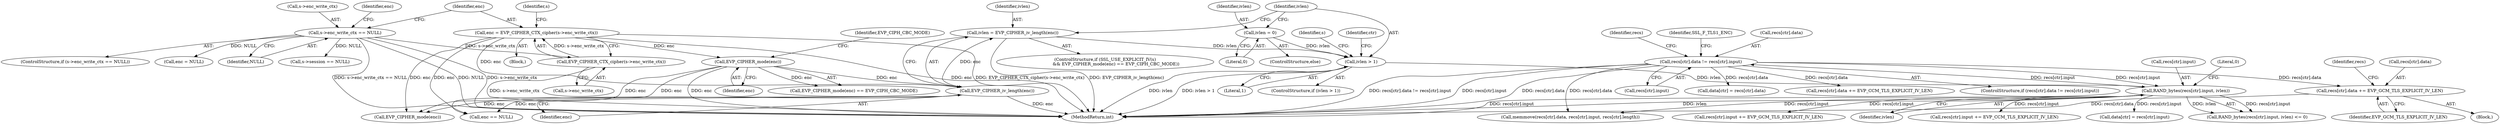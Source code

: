 digraph "0_openssl_4ad93618d26a3ea23d36ad5498ff4f59eff3a4d2_2@array" {
"1000786" [label="(Call,recs[ctr].data += EVP_GCM_TLS_EXPLICIT_IV_LEN)"];
"1000214" [label="(Call,recs[ctr].data != recs[ctr].input)"];
"1000235" [label="(Call,RAND_bytes(recs[ctr].input, ivlen))"];
"1000199" [label="(Call,ivlen > 1)"];
"1000190" [label="(Call,ivlen = EVP_CIPHER_iv_length(enc))"];
"1000192" [label="(Call,EVP_CIPHER_iv_length(enc))"];
"1000187" [label="(Call,EVP_CIPHER_mode(enc))"];
"1000176" [label="(Call,enc = EVP_CIPHER_CTX_cipher(s->enc_write_ctx))"];
"1000178" [label="(Call,EVP_CIPHER_CTX_cipher(s->enc_write_ctx))"];
"1000165" [label="(Call,s->enc_write_ctx == NULL)"];
"1000195" [label="(Call,ivlen = 0)"];
"1000831" [label="(Call,recs[ctr].input += EVP_CCM_TLS_EXPLICIT_IV_LEN)"];
"1000178" [label="(Call,EVP_CIPHER_CTX_cipher(s->enc_write_ctx))"];
"1000700" [label="(Call,data[ctr] = recs[ctr].input)"];
"1000194" [label="(ControlStructure,else)"];
"1000792" [label="(Identifier,EVP_GCM_TLS_EXPLICIT_IV_LEN)"];
"1000227" [label="(Identifier,SSL_F_TLS1_ENC)"];
"1000824" [label="(Call,recs[ctr].data += EVP_CCM_TLS_EXPLICIT_IV_LEN)"];
"1000177" [label="(Identifier,enc)"];
"1000193" [label="(Identifier,enc)"];
"1000186" [label="(Call,EVP_CIPHER_mode(enc) == EVP_CIPH_CBC_MODE)"];
"1000171" [label="(Identifier,enc)"];
"1000196" [label="(Identifier,ivlen)"];
"1000213" [label="(ControlStructure,if (recs[ctr].data != recs[ctr].input))"];
"1000796" [label="(Identifier,recs)"];
"1000201" [label="(Literal,1)"];
"1000187" [label="(Call,EVP_CIPHER_mode(enc))"];
"1000785" [label="(Block,)"];
"1000292" [label="(Call,s->session == NULL)"];
"1000934" [label="(MethodReturn,int)"];
"1000198" [label="(ControlStructure,if (ivlen > 1))"];
"1000294" [label="(Identifier,s)"];
"1000234" [label="(Call,RAND_bytes(recs[ctr].input, ivlen) <= 0)"];
"1000182" [label="(ControlStructure,if (SSL_USE_EXPLICIT_IV(s)\n                && EVP_CIPHER_mode(enc) == EVP_CIPH_CBC_MODE))"];
"1000315" [label="(Call,memmove(recs[ctr].data, recs[ctr].input, recs[ctr].length))"];
"1000200" [label="(Identifier,ivlen)"];
"1000190" [label="(Call,ivlen = EVP_CIPHER_iv_length(enc))"];
"1000793" [label="(Call,recs[ctr].input += EVP_GCM_TLS_EXPLICIT_IV_LEN)"];
"1000166" [label="(Call,s->enc_write_ctx)"];
"1000176" [label="(Call,enc = EVP_CIPHER_CTX_cipher(s->enc_write_ctx))"];
"1000787" [label="(Call,recs[ctr].data)"];
"1000301" [label="(Call,enc == NULL)"];
"1000174" [label="(Block,)"];
"1000241" [label="(Identifier,ivlen)"];
"1000786" [label="(Call,recs[ctr].data += EVP_GCM_TLS_EXPLICIT_IV_LEN)"];
"1000220" [label="(Call,recs[ctr].input)"];
"1000235" [label="(Call,RAND_bytes(recs[ctr].input, ivlen))"];
"1000164" [label="(ControlStructure,if (s->enc_write_ctx == NULL))"];
"1000197" [label="(Literal,0)"];
"1000170" [label="(Call,enc = NULL)"];
"1000242" [label="(Literal,0)"];
"1000214" [label="(Call,recs[ctr].data != recs[ctr].input)"];
"1000189" [label="(Identifier,EVP_CIPH_CBC_MODE)"];
"1000772" [label="(Call,EVP_CIPHER_mode(enc))"];
"1000195" [label="(Call,ivlen = 0)"];
"1000205" [label="(Identifier,ctr)"];
"1000215" [label="(Call,recs[ctr].data)"];
"1000669" [label="(Call,data[ctr] = recs[ctr].data)"];
"1000199" [label="(Call,ivlen > 1)"];
"1000188" [label="(Identifier,enc)"];
"1000236" [label="(Call,recs[ctr].input)"];
"1000192" [label="(Call,EVP_CIPHER_iv_length(enc))"];
"1000179" [label="(Call,s->enc_write_ctx)"];
"1000165" [label="(Call,s->enc_write_ctx == NULL)"];
"1000185" [label="(Identifier,s)"];
"1000169" [label="(Identifier,NULL)"];
"1000238" [label="(Identifier,recs)"];
"1000191" [label="(Identifier,ivlen)"];
"1000786" -> "1000785"  [label="AST: "];
"1000786" -> "1000792"  [label="CFG: "];
"1000787" -> "1000786"  [label="AST: "];
"1000792" -> "1000786"  [label="AST: "];
"1000796" -> "1000786"  [label="CFG: "];
"1000786" -> "1000934"  [label="DDG: recs[ctr].data"];
"1000214" -> "1000786"  [label="DDG: recs[ctr].data"];
"1000214" -> "1000213"  [label="AST: "];
"1000214" -> "1000220"  [label="CFG: "];
"1000215" -> "1000214"  [label="AST: "];
"1000220" -> "1000214"  [label="AST: "];
"1000227" -> "1000214"  [label="CFG: "];
"1000238" -> "1000214"  [label="CFG: "];
"1000214" -> "1000934"  [label="DDG: recs[ctr].data != recs[ctr].input"];
"1000214" -> "1000934"  [label="DDG: recs[ctr].input"];
"1000214" -> "1000934"  [label="DDG: recs[ctr].data"];
"1000235" -> "1000214"  [label="DDG: recs[ctr].input"];
"1000214" -> "1000235"  [label="DDG: recs[ctr].input"];
"1000214" -> "1000315"  [label="DDG: recs[ctr].data"];
"1000214" -> "1000669"  [label="DDG: recs[ctr].data"];
"1000214" -> "1000824"  [label="DDG: recs[ctr].data"];
"1000235" -> "1000234"  [label="AST: "];
"1000235" -> "1000241"  [label="CFG: "];
"1000236" -> "1000235"  [label="AST: "];
"1000241" -> "1000235"  [label="AST: "];
"1000242" -> "1000235"  [label="CFG: "];
"1000235" -> "1000934"  [label="DDG: recs[ctr].input"];
"1000235" -> "1000934"  [label="DDG: ivlen"];
"1000235" -> "1000234"  [label="DDG: recs[ctr].input"];
"1000235" -> "1000234"  [label="DDG: ivlen"];
"1000199" -> "1000235"  [label="DDG: ivlen"];
"1000235" -> "1000315"  [label="DDG: recs[ctr].input"];
"1000235" -> "1000700"  [label="DDG: recs[ctr].input"];
"1000235" -> "1000793"  [label="DDG: recs[ctr].input"];
"1000235" -> "1000831"  [label="DDG: recs[ctr].input"];
"1000199" -> "1000198"  [label="AST: "];
"1000199" -> "1000201"  [label="CFG: "];
"1000200" -> "1000199"  [label="AST: "];
"1000201" -> "1000199"  [label="AST: "];
"1000205" -> "1000199"  [label="CFG: "];
"1000294" -> "1000199"  [label="CFG: "];
"1000199" -> "1000934"  [label="DDG: ivlen"];
"1000199" -> "1000934"  [label="DDG: ivlen > 1"];
"1000190" -> "1000199"  [label="DDG: ivlen"];
"1000195" -> "1000199"  [label="DDG: ivlen"];
"1000190" -> "1000182"  [label="AST: "];
"1000190" -> "1000192"  [label="CFG: "];
"1000191" -> "1000190"  [label="AST: "];
"1000192" -> "1000190"  [label="AST: "];
"1000200" -> "1000190"  [label="CFG: "];
"1000190" -> "1000934"  [label="DDG: EVP_CIPHER_iv_length(enc)"];
"1000192" -> "1000190"  [label="DDG: enc"];
"1000192" -> "1000193"  [label="CFG: "];
"1000193" -> "1000192"  [label="AST: "];
"1000192" -> "1000934"  [label="DDG: enc"];
"1000187" -> "1000192"  [label="DDG: enc"];
"1000176" -> "1000192"  [label="DDG: enc"];
"1000192" -> "1000301"  [label="DDG: enc"];
"1000192" -> "1000772"  [label="DDG: enc"];
"1000187" -> "1000186"  [label="AST: "];
"1000187" -> "1000188"  [label="CFG: "];
"1000188" -> "1000187"  [label="AST: "];
"1000189" -> "1000187"  [label="CFG: "];
"1000187" -> "1000934"  [label="DDG: enc"];
"1000187" -> "1000186"  [label="DDG: enc"];
"1000176" -> "1000187"  [label="DDG: enc"];
"1000187" -> "1000301"  [label="DDG: enc"];
"1000187" -> "1000772"  [label="DDG: enc"];
"1000176" -> "1000174"  [label="AST: "];
"1000176" -> "1000178"  [label="CFG: "];
"1000177" -> "1000176"  [label="AST: "];
"1000178" -> "1000176"  [label="AST: "];
"1000185" -> "1000176"  [label="CFG: "];
"1000176" -> "1000934"  [label="DDG: EVP_CIPHER_CTX_cipher(s->enc_write_ctx)"];
"1000176" -> "1000934"  [label="DDG: enc"];
"1000178" -> "1000176"  [label="DDG: s->enc_write_ctx"];
"1000176" -> "1000301"  [label="DDG: enc"];
"1000176" -> "1000772"  [label="DDG: enc"];
"1000178" -> "1000179"  [label="CFG: "];
"1000179" -> "1000178"  [label="AST: "];
"1000178" -> "1000934"  [label="DDG: s->enc_write_ctx"];
"1000165" -> "1000178"  [label="DDG: s->enc_write_ctx"];
"1000165" -> "1000164"  [label="AST: "];
"1000165" -> "1000169"  [label="CFG: "];
"1000166" -> "1000165"  [label="AST: "];
"1000169" -> "1000165"  [label="AST: "];
"1000171" -> "1000165"  [label="CFG: "];
"1000177" -> "1000165"  [label="CFG: "];
"1000165" -> "1000934"  [label="DDG: NULL"];
"1000165" -> "1000934"  [label="DDG: s->enc_write_ctx"];
"1000165" -> "1000934"  [label="DDG: s->enc_write_ctx == NULL"];
"1000165" -> "1000170"  [label="DDG: NULL"];
"1000165" -> "1000292"  [label="DDG: NULL"];
"1000195" -> "1000194"  [label="AST: "];
"1000195" -> "1000197"  [label="CFG: "];
"1000196" -> "1000195"  [label="AST: "];
"1000197" -> "1000195"  [label="AST: "];
"1000200" -> "1000195"  [label="CFG: "];
}
